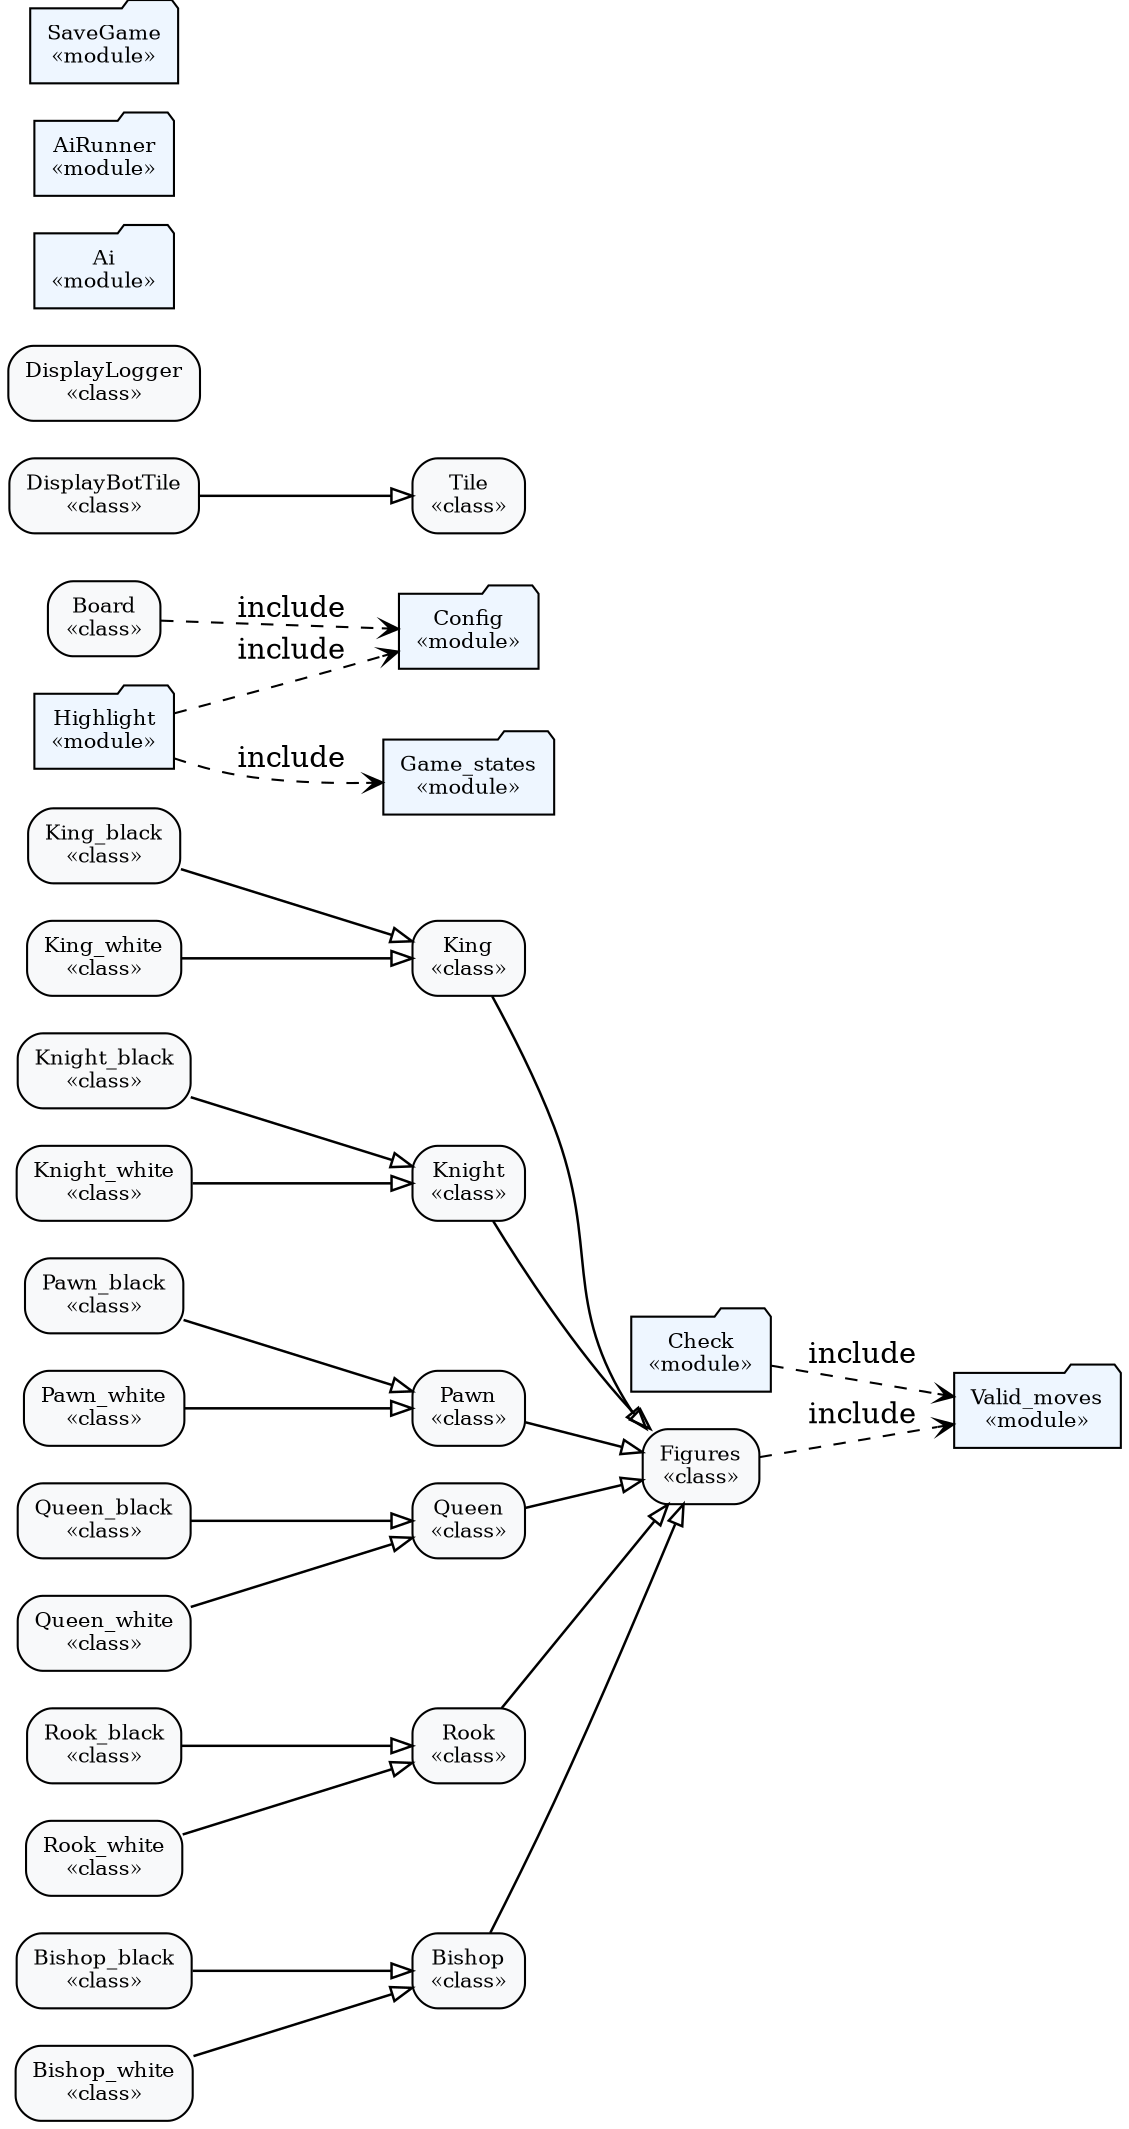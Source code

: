 digraph "Ruby UML" {
  rankdir=LR;
  graph [splines=true, overlap=false];
  node  [shape=box, style="rounded,filled", fillcolor="#f8f9fa", fontsize=10];
  "Bishop" [label="Bishop\n«class»"];
  "Bishop_black" [label="Bishop_black\n«class»"];
  "Bishop_white" [label="Bishop_white\n«class»"];
  "Board" [label="Board\n«class»"];
  "DisplayBotTile" [label="DisplayBotTile\n«class»"];
  "DisplayLogger" [label="DisplayLogger\n«class»"];
  "Figures" [label="Figures\n«class»"];
  "King" [label="King\n«class»"];
  "King_black" [label="King_black\n«class»"];
  "King_white" [label="King_white\n«class»"];
  "Knight" [label="Knight\n«class»"];
  "Knight_black" [label="Knight_black\n«class»"];
  "Knight_white" [label="Knight_white\n«class»"];
  "Pawn" [label="Pawn\n«class»"];
  "Pawn_black" [label="Pawn_black\n«class»"];
  "Pawn_white" [label="Pawn_white\n«class»"];
  "Queen" [label="Queen\n«class»"];
  "Queen_black" [label="Queen_black\n«class»"];
  "Queen_white" [label="Queen_white\n«class»"];
  "Rook" [label="Rook\n«class»"];
  "Rook_black" [label="Rook_black\n«class»"];
  "Rook_white" [label="Rook_white\n«class»"];
  "Tile" [label="Tile\n«class»"];
  "Ai" [shape=folder, label="Ai\n«module»", fillcolor="#eef6ff"];
  "AiRunner" [shape=folder, label="AiRunner\n«module»", fillcolor="#eef6ff"];
  "Check" [shape=folder, label="Check\n«module»", fillcolor="#eef6ff"];
  "Config" [shape=folder, label="Config\n«module»", fillcolor="#eef6ff"];
  "Game_states" [shape=folder, label="Game_states\n«module»", fillcolor="#eef6ff"];
  "Highlight" [shape=folder, label="Highlight\n«module»", fillcolor="#eef6ff"];
  "SaveGame" [shape=folder, label="SaveGame\n«module»", fillcolor="#eef6ff"];
  "Valid_moves" [shape=folder, label="Valid_moves\n«module»", fillcolor="#eef6ff"];
  "Bishop" -> "Figures" [arrowhead=empty, arrowsize=1.0, penwidth=1.2];
  "Bishop_white" -> "Bishop" [arrowhead=empty, arrowsize=1.0, penwidth=1.2];
  "Bishop_black" -> "Bishop" [arrowhead=empty, arrowsize=1.0, penwidth=1.2];
  "DisplayBotTile" -> "Tile" [arrowhead=empty, arrowsize=1.0, penwidth=1.2];
  "King" -> "Figures" [arrowhead=empty, arrowsize=1.0, penwidth=1.2];
  "King_white" -> "King" [arrowhead=empty, arrowsize=1.0, penwidth=1.2];
  "King_black" -> "King" [arrowhead=empty, arrowsize=1.0, penwidth=1.2];
  "Knight" -> "Figures" [arrowhead=empty, arrowsize=1.0, penwidth=1.2];
  "Knight_white" -> "Knight" [arrowhead=empty, arrowsize=1.0, penwidth=1.2];
  "Knight_black" -> "Knight" [arrowhead=empty, arrowsize=1.0, penwidth=1.2];
  "Pawn" -> "Figures" [arrowhead=empty, arrowsize=1.0, penwidth=1.2];
  "Pawn_white" -> "Pawn" [arrowhead=empty, arrowsize=1.0, penwidth=1.2];
  "Pawn_black" -> "Pawn" [arrowhead=empty, arrowsize=1.0, penwidth=1.2];
  "Queen" -> "Figures" [arrowhead=empty, arrowsize=1.0, penwidth=1.2];
  "Queen_white" -> "Queen" [arrowhead=empty, arrowsize=1.0, penwidth=1.2];
  "Queen_black" -> "Queen" [arrowhead=empty, arrowsize=1.0, penwidth=1.2];
  "Rook" -> "Figures" [arrowhead=empty, arrowsize=1.0, penwidth=1.2];
  "Rook_white" -> "Rook" [arrowhead=empty, arrowsize=1.0, penwidth=1.2];
  "Rook_black" -> "Rook" [arrowhead=empty, arrowsize=1.0, penwidth=1.2];
  "Board" -> "Config" [style=dashed, arrowhead=vee, arrowsize=0.8, label="include"];
  "Check" -> "Valid_moves" [style=dashed, arrowhead=vee, arrowsize=0.8, label="include"];
  "Figures" -> "Valid_moves" [style=dashed, arrowhead=vee, arrowsize=0.8, label="include"];
  "Highlight" -> "Config" [style=dashed, arrowhead=vee, arrowsize=0.8, label="include"];
  "Highlight" -> "Game_states" [style=dashed, arrowhead=vee, arrowsize=0.8, label="include"];
}
